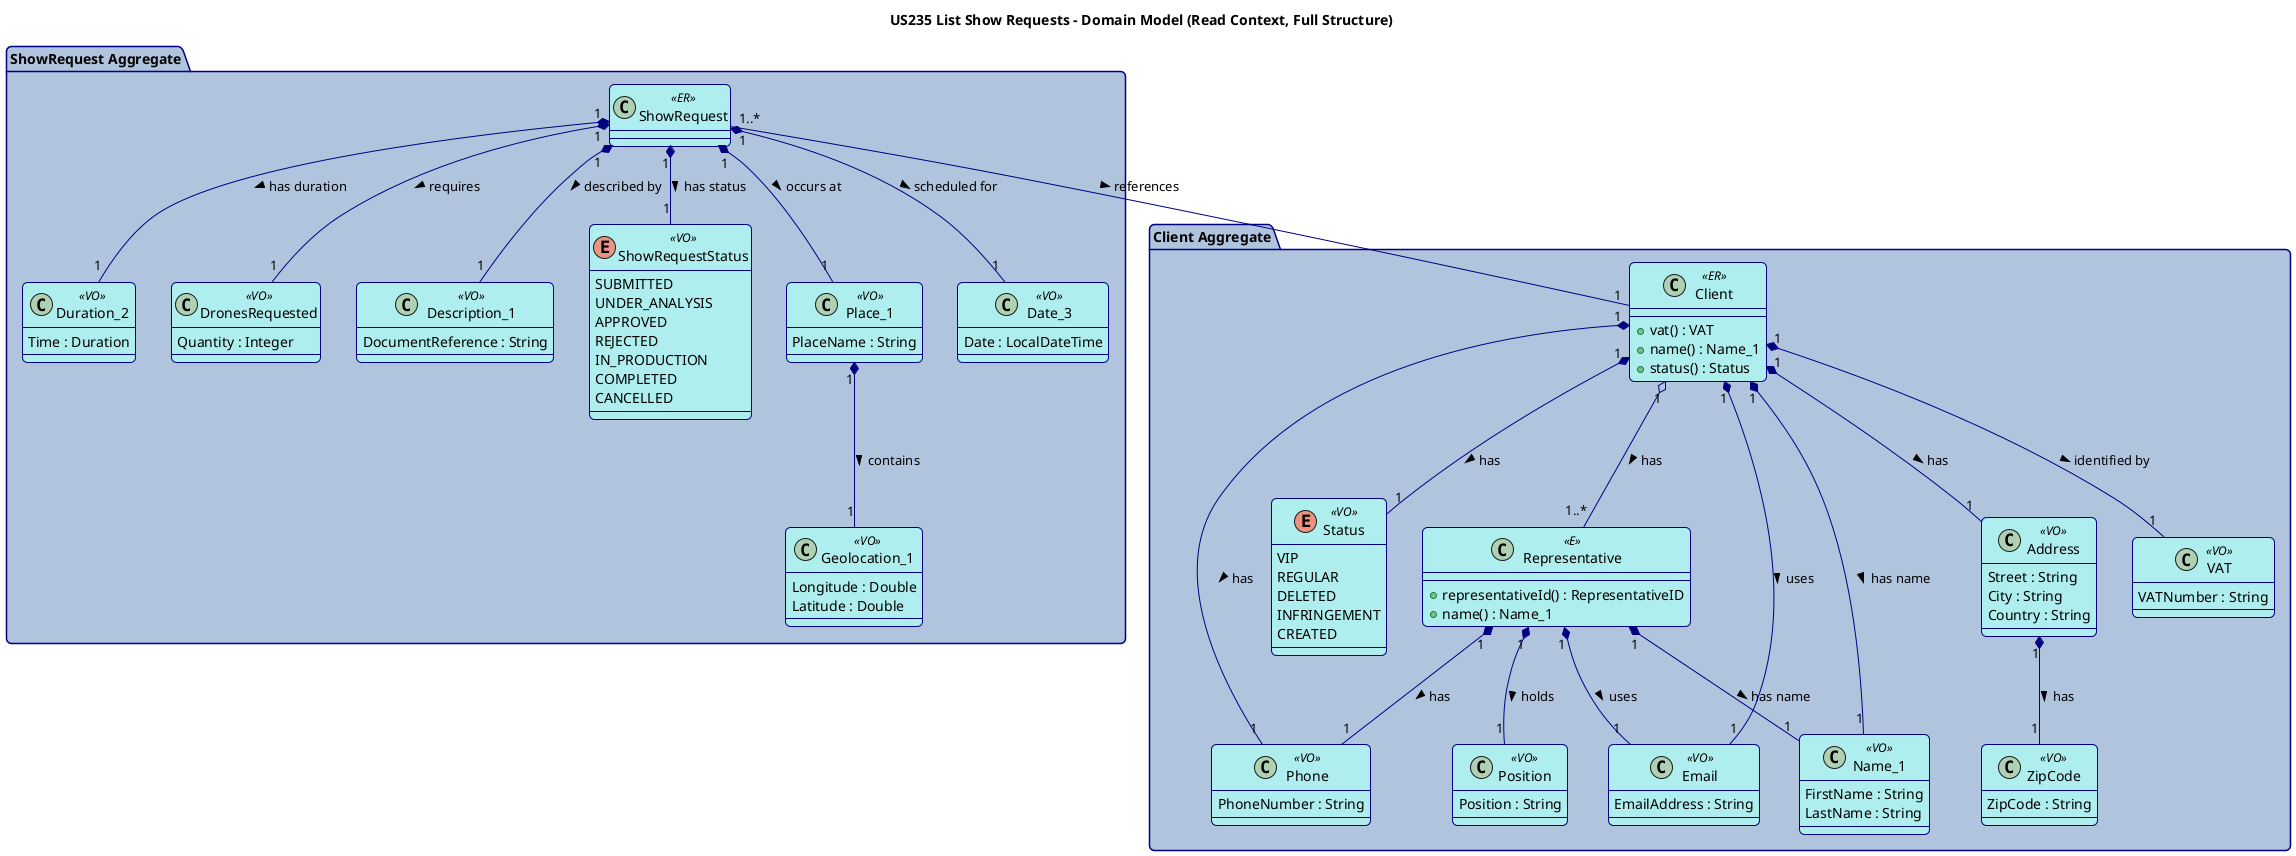 @startuml analysis/domain-model-235_improved.svg

skinparam handwritten false
skinparam shadowing false
skinparam roundcorner 10
skinparam class {
    BackgroundColor PaleTurquoise
    ArrowColor Navy
    BorderColor Navy
    BorderThickness 1
}
skinparam package {
    BackgroundColor LightSteelBlue
    BorderColor Navy
    FontColor Navy
}
skinparam enum {
     BackgroundColor LightGoldenrodYellow
     BorderColor OrangeRed
}
skinparam stereotypeCBackgroundColor YellowGreen

package "Client Aggregate" <<Folder>> {
    class Client <<ER>> {
      + vat() : VAT
      + name() : Name_1
      + status() : Status
    }

    class Representative <<E>> {
       + representativeId() : RepresentativeID
       + name() : Name_1
    }

    class VAT <<VO>> {
        VATNumber : String
    }
     class Name_1 <<VO>> {
        FirstName : String
        LastName : String
    }
     enum Status <<VO>> {
        VIP
        REGULAR
        DELETED
        INFRINGEMENT
        CREATED
    }
     class Address <<VO>> {
         Street : String
         City : String
         Country : String
     }
     Address "1" *-- "1" ZipCode : has >
     class ZipCode <<VO>> {
        ZipCode : String
    }
     class Phone <<VO>> {
        PhoneNumber : String
    }
     class Email <<VO>> {
        EmailAddress : String
    }
     class Position <<VO>> {
        Position : String
    }
}

package "ShowRequest Aggregate" <<Folder>> {
    class ShowRequest <<ER>> {

    }

    class Place_1 <<VO>> {
        PlaceName : String
    }
    Place_1 "1" *-- "1" Geolocation_1 : contains >

    class Geolocation_1 <<VO>> {
        Longitude : Double
        Latitude : Double
    }

    class Date_3 <<VO>> {
        Date : LocalDateTime
    }
    class Duration_2 <<VO>> {
        Time : Duration
    }
    class DronesRequested <<VO>> {
        Quantity : Integer
    }
    class Description_1 <<VO>> {
        DocumentReference : String
    }
    enum ShowRequestStatus <<VO>> {
      SUBMITTED
      UNDER_ANALYSIS
      APPROVED
      REJECTED
      IN_PRODUCTION
      COMPLETED
      CANCELLED
    }
}


Client "1" o-- "1..*" Representative : has >
Client "1" *-- "1" VAT : identified by >
Client "1" *-- "1" Name_1 : has name >
Client "1" *-- "1" Status : has >
Client "1" *-- "1" Address : has >
Client "1" *-- "1" Phone : has >
Client "1" *-- "1" Email : uses >

Representative "1" *-- "1" Name_1 : has name >
Representative "1" *-- "1" Phone : has >
Representative "1" *-- "1" Email : uses >
Representative "1" *-- "1" Position : holds >

ShowRequest "1..*" -- "1" Client : references >

ShowRequest "1" *-- "1" Place_1 : occurs at >
ShowRequest "1" *-- "1" Date_3 : scheduled for >
ShowRequest "1" *-- "1" Duration_2 : has duration >
ShowRequest "1" *-- "1" DronesRequested : requires >
ShowRequest "1" *-- "1" Description_1 : described by >
ShowRequest "1" *-- "1" ShowRequestStatus : has status >

title US235 List Show Requests - Domain Model (Read Context, Full Structure)

@enduml